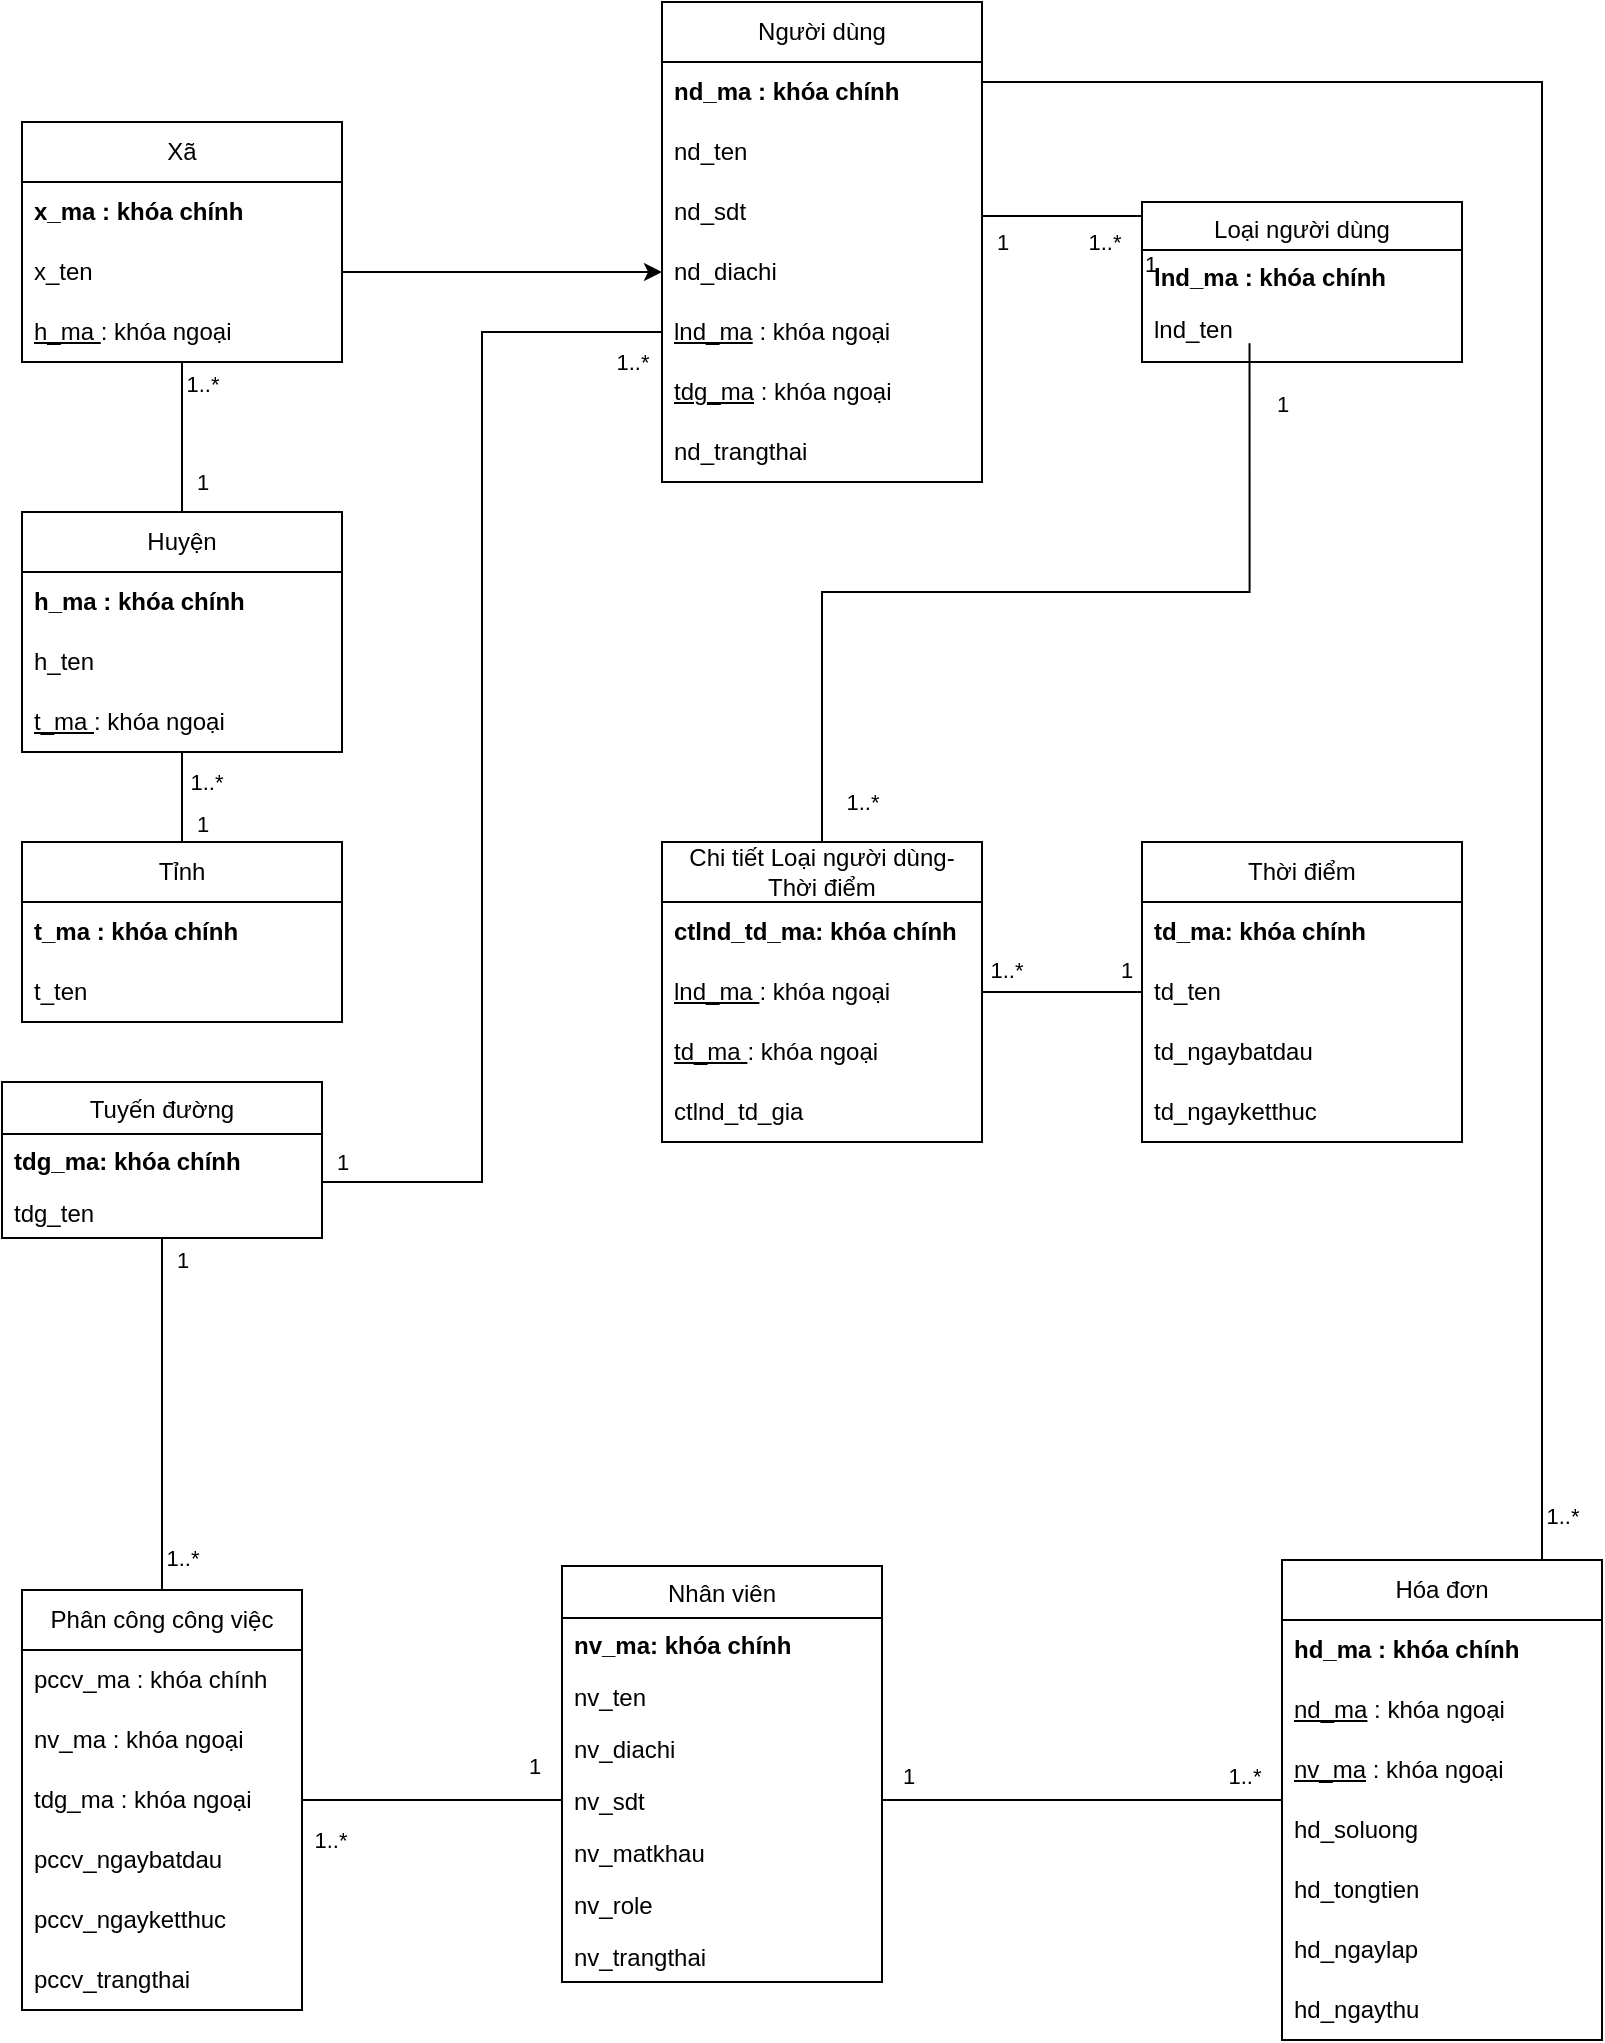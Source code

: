 <mxfile version="24.4.4" type="github">
  <diagram id="C5RBs43oDa-KdzZeNtuy" name="Page-1">
    <mxGraphModel dx="2268" dy="823" grid="1" gridSize="10" guides="1" tooltips="1" connect="1" arrows="1" fold="1" page="1" pageScale="1" pageWidth="827" pageHeight="1169" math="0" shadow="0">
      <root>
        <mxCell id="WIyWlLk6GJQsqaUBKTNV-0" />
        <mxCell id="WIyWlLk6GJQsqaUBKTNV-1" parent="WIyWlLk6GJQsqaUBKTNV-0" />
        <mxCell id="iGgb0zI6Xbz-TV2m70cO-86" style="edgeStyle=orthogonalEdgeStyle;rounded=0;orthogonalLoop=1;jettySize=auto;html=1;exitX=0;exitY=0.5;exitDx=0;exitDy=0;entryX=1;entryY=0.5;entryDx=0;entryDy=0;endArrow=none;endFill=0;" parent="WIyWlLk6GJQsqaUBKTNV-1" source="zkfFHV4jXpPFQw0GAbJ--7" target="iGgb0zI6Xbz-TV2m70cO-35" edge="1">
          <mxGeometry relative="1" as="geometry">
            <Array as="points">
              <mxPoint x="-320" y="247" />
            </Array>
          </mxGeometry>
        </mxCell>
        <mxCell id="iGgb0zI6Xbz-TV2m70cO-87" value="1" style="edgeLabel;html=1;align=center;verticalAlign=middle;resizable=0;points=[];" parent="iGgb0zI6Xbz-TV2m70cO-86" vertex="1" connectable="0">
          <mxGeometry x="-0.712" y="3" relative="1" as="geometry">
            <mxPoint x="7" y="10" as="offset" />
          </mxGeometry>
        </mxCell>
        <mxCell id="iGgb0zI6Xbz-TV2m70cO-88" value="1..*" style="edgeLabel;html=1;align=center;verticalAlign=middle;resizable=0;points=[];" parent="iGgb0zI6Xbz-TV2m70cO-86" vertex="1" connectable="0">
          <mxGeometry x="0.655" y="-1" relative="1" as="geometry">
            <mxPoint x="43" y="14" as="offset" />
          </mxGeometry>
        </mxCell>
        <mxCell id="zkfFHV4jXpPFQw0GAbJ--6" value="Loại người dùng" style="swimlane;fontStyle=0;align=center;verticalAlign=top;childLayout=stackLayout;horizontal=1;startSize=24;horizontalStack=0;resizeParent=1;resizeLast=0;collapsible=1;marginBottom=0;rounded=0;shadow=0;strokeWidth=1;" parent="WIyWlLk6GJQsqaUBKTNV-1" vertex="1">
          <mxGeometry x="-240" y="240" width="160" height="80" as="geometry">
            <mxRectangle x="-280" y="460" width="160" height="26" as="alternateBounds" />
          </mxGeometry>
        </mxCell>
        <mxCell id="zkfFHV4jXpPFQw0GAbJ--7" value="lnd_ma : khóa chính" style="text;align=left;verticalAlign=top;spacingLeft=4;spacingRight=4;overflow=hidden;rotatable=0;points=[[0,0.5],[1,0.5]];portConstraint=eastwest;fontStyle=1" parent="zkfFHV4jXpPFQw0GAbJ--6" vertex="1">
          <mxGeometry y="24" width="160" height="26" as="geometry" />
        </mxCell>
        <mxCell id="zkfFHV4jXpPFQw0GAbJ--8" value="lnd_ten" style="text;align=left;verticalAlign=top;spacingLeft=4;spacingRight=4;overflow=hidden;rotatable=0;points=[[0,0.5],[1,0.5]];portConstraint=eastwest;rounded=0;shadow=0;html=0;" parent="zkfFHV4jXpPFQw0GAbJ--6" vertex="1">
          <mxGeometry y="50" width="160" height="20" as="geometry" />
        </mxCell>
        <mxCell id="S415UbgICMwhv0vAO-d5-6" style="edgeStyle=orthogonalEdgeStyle;rounded=0;orthogonalLoop=1;jettySize=auto;html=1;endArrow=none;endFill=0;" edge="1" parent="WIyWlLk6GJQsqaUBKTNV-1" source="zkfFHV4jXpPFQw0GAbJ--13" target="S415UbgICMwhv0vAO-d5-2">
          <mxGeometry relative="1" as="geometry">
            <Array as="points">
              <mxPoint x="-730" y="810" />
              <mxPoint x="-730" y="810" />
            </Array>
          </mxGeometry>
        </mxCell>
        <mxCell id="S415UbgICMwhv0vAO-d5-20" value="1" style="edgeLabel;html=1;align=center;verticalAlign=middle;resizable=0;points=[];" vertex="1" connectable="0" parent="S415UbgICMwhv0vAO-d5-6">
          <mxGeometry x="-0.831" relative="1" as="geometry">
            <mxPoint x="10" y="-4" as="offset" />
          </mxGeometry>
        </mxCell>
        <mxCell id="S415UbgICMwhv0vAO-d5-21" value="1..*" style="edgeLabel;html=1;align=center;verticalAlign=middle;resizable=0;points=[];" vertex="1" connectable="0" parent="S415UbgICMwhv0vAO-d5-6">
          <mxGeometry x="0.811" y="-2" relative="1" as="geometry">
            <mxPoint x="12" as="offset" />
          </mxGeometry>
        </mxCell>
        <mxCell id="zkfFHV4jXpPFQw0GAbJ--13" value="Tuyến đường" style="swimlane;fontStyle=0;align=center;verticalAlign=top;childLayout=stackLayout;horizontal=1;startSize=26;horizontalStack=0;resizeParent=1;resizeLast=0;collapsible=1;marginBottom=0;rounded=0;shadow=0;strokeWidth=1;" parent="WIyWlLk6GJQsqaUBKTNV-1" vertex="1">
          <mxGeometry x="-810" y="680" width="160" height="78" as="geometry">
            <mxRectangle x="340" y="380" width="170" height="26" as="alternateBounds" />
          </mxGeometry>
        </mxCell>
        <mxCell id="zkfFHV4jXpPFQw0GAbJ--14" value="tdg_ma: khóa chính" style="text;align=left;verticalAlign=top;spacingLeft=4;spacingRight=4;overflow=hidden;rotatable=0;points=[[0,0.5],[1,0.5]];portConstraint=eastwest;fontStyle=1" parent="zkfFHV4jXpPFQw0GAbJ--13" vertex="1">
          <mxGeometry y="26" width="160" height="26" as="geometry" />
        </mxCell>
        <mxCell id="iGgb0zI6Xbz-TV2m70cO-14" value="tdg_ten" style="text;align=left;verticalAlign=top;spacingLeft=4;spacingRight=4;overflow=hidden;rotatable=0;points=[[0,0.5],[1,0.5]];portConstraint=eastwest;" parent="zkfFHV4jXpPFQw0GAbJ--13" vertex="1">
          <mxGeometry y="52" width="160" height="26" as="geometry" />
        </mxCell>
        <mxCell id="zkfFHV4jXpPFQw0GAbJ--17" value="Nhân viên&#xa;" style="swimlane;fontStyle=0;align=center;verticalAlign=top;childLayout=stackLayout;horizontal=1;startSize=26;horizontalStack=0;resizeParent=1;resizeLast=0;collapsible=1;marginBottom=0;rounded=0;shadow=0;strokeWidth=1;" parent="WIyWlLk6GJQsqaUBKTNV-1" vertex="1">
          <mxGeometry x="-530" y="922" width="160" height="208" as="geometry">
            <mxRectangle x="550" y="140" width="160" height="26" as="alternateBounds" />
          </mxGeometry>
        </mxCell>
        <mxCell id="zkfFHV4jXpPFQw0GAbJ--18" value="nv_ma: khóa chính" style="text;align=left;verticalAlign=top;spacingLeft=4;spacingRight=4;overflow=hidden;rotatable=0;points=[[0,0.5],[1,0.5]];portConstraint=eastwest;fontStyle=1" parent="zkfFHV4jXpPFQw0GAbJ--17" vertex="1">
          <mxGeometry y="26" width="160" height="26" as="geometry" />
        </mxCell>
        <mxCell id="zkfFHV4jXpPFQw0GAbJ--19" value="nv_ten" style="text;align=left;verticalAlign=top;spacingLeft=4;spacingRight=4;overflow=hidden;rotatable=0;points=[[0,0.5],[1,0.5]];portConstraint=eastwest;rounded=0;shadow=0;html=0;" parent="zkfFHV4jXpPFQw0GAbJ--17" vertex="1">
          <mxGeometry y="52" width="160" height="26" as="geometry" />
        </mxCell>
        <mxCell id="zkfFHV4jXpPFQw0GAbJ--20" value="nv_diachi" style="text;align=left;verticalAlign=top;spacingLeft=4;spacingRight=4;overflow=hidden;rotatable=0;points=[[0,0.5],[1,0.5]];portConstraint=eastwest;rounded=0;shadow=0;html=0;" parent="zkfFHV4jXpPFQw0GAbJ--17" vertex="1">
          <mxGeometry y="78" width="160" height="26" as="geometry" />
        </mxCell>
        <mxCell id="zkfFHV4jXpPFQw0GAbJ--21" value="nv_sdt" style="text;align=left;verticalAlign=top;spacingLeft=4;spacingRight=4;overflow=hidden;rotatable=0;points=[[0,0.5],[1,0.5]];portConstraint=eastwest;rounded=0;shadow=0;html=0;" parent="zkfFHV4jXpPFQw0GAbJ--17" vertex="1">
          <mxGeometry y="104" width="160" height="26" as="geometry" />
        </mxCell>
        <mxCell id="zkfFHV4jXpPFQw0GAbJ--22" value="nv_matkhau" style="text;align=left;verticalAlign=top;spacingLeft=4;spacingRight=4;overflow=hidden;rotatable=0;points=[[0,0.5],[1,0.5]];portConstraint=eastwest;rounded=0;shadow=0;html=0;" parent="zkfFHV4jXpPFQw0GAbJ--17" vertex="1">
          <mxGeometry y="130" width="160" height="26" as="geometry" />
        </mxCell>
        <mxCell id="iGgb0zI6Xbz-TV2m70cO-2" value="nv_role" style="text;align=left;verticalAlign=top;spacingLeft=4;spacingRight=4;overflow=hidden;rotatable=0;points=[[0,0.5],[1,0.5]];portConstraint=eastwest;rounded=0;shadow=0;html=0;" parent="zkfFHV4jXpPFQw0GAbJ--17" vertex="1">
          <mxGeometry y="156" width="160" height="26" as="geometry" />
        </mxCell>
        <mxCell id="iGgb0zI6Xbz-TV2m70cO-55" value="nv_trangthai" style="text;align=left;verticalAlign=top;spacingLeft=4;spacingRight=4;overflow=hidden;rotatable=0;points=[[0,0.5],[1,0.5]];portConstraint=eastwest;rounded=0;shadow=0;html=0;" parent="zkfFHV4jXpPFQw0GAbJ--17" vertex="1">
          <mxGeometry y="182" width="160" height="26" as="geometry" />
        </mxCell>
        <mxCell id="iGgb0zI6Xbz-TV2m70cO-89" style="edgeStyle=orthogonalEdgeStyle;rounded=0;orthogonalLoop=1;jettySize=auto;html=1;entryX=1;entryY=0.5;entryDx=0;entryDy=0;endArrow=none;endFill=0;" parent="WIyWlLk6GJQsqaUBKTNV-1" source="iGgb0zI6Xbz-TV2m70cO-3" target="iGgb0zI6Xbz-TV2m70cO-10" edge="1">
          <mxGeometry relative="1" as="geometry" />
        </mxCell>
        <mxCell id="iGgb0zI6Xbz-TV2m70cO-90" value="1..*" style="edgeLabel;html=1;align=center;verticalAlign=middle;resizable=0;points=[];" parent="iGgb0zI6Xbz-TV2m70cO-89" vertex="1" connectable="0">
          <mxGeometry x="0.809" y="2" relative="1" as="geometry">
            <mxPoint x="4" y="-13" as="offset" />
          </mxGeometry>
        </mxCell>
        <mxCell id="iGgb0zI6Xbz-TV2m70cO-91" value="1" style="edgeLabel;html=1;align=center;verticalAlign=middle;resizable=0;points=[];" parent="iGgb0zI6Xbz-TV2m70cO-89" vertex="1" connectable="0">
          <mxGeometry x="-0.777" y="-4" relative="1" as="geometry">
            <mxPoint x="1" y="-7" as="offset" />
          </mxGeometry>
        </mxCell>
        <mxCell id="iGgb0zI6Xbz-TV2m70cO-3" value="Thời điểm" style="swimlane;fontStyle=0;childLayout=stackLayout;horizontal=1;startSize=30;horizontalStack=0;resizeParent=1;resizeParentMax=0;resizeLast=0;collapsible=1;marginBottom=0;whiteSpace=wrap;html=1;" parent="WIyWlLk6GJQsqaUBKTNV-1" vertex="1">
          <mxGeometry x="-240" y="560" width="160" height="150" as="geometry">
            <mxRectangle x="120" y="440" width="90" height="30" as="alternateBounds" />
          </mxGeometry>
        </mxCell>
        <mxCell id="iGgb0zI6Xbz-TV2m70cO-4" value="td_ma: khóa chính" style="text;strokeColor=none;fillColor=none;align=left;verticalAlign=middle;spacingLeft=4;spacingRight=4;overflow=hidden;points=[[0,0.5],[1,0.5]];portConstraint=eastwest;rotatable=0;whiteSpace=wrap;html=1;fontStyle=1" parent="iGgb0zI6Xbz-TV2m70cO-3" vertex="1">
          <mxGeometry y="30" width="160" height="30" as="geometry" />
        </mxCell>
        <mxCell id="iGgb0zI6Xbz-TV2m70cO-5" value="td&lt;span style=&quot;background-color: initial;&quot;&gt;_ten&lt;/span&gt;" style="text;strokeColor=none;fillColor=none;align=left;verticalAlign=middle;spacingLeft=4;spacingRight=4;overflow=hidden;points=[[0,0.5],[1,0.5]];portConstraint=eastwest;rotatable=0;whiteSpace=wrap;html=1;" parent="iGgb0zI6Xbz-TV2m70cO-3" vertex="1">
          <mxGeometry y="60" width="160" height="30" as="geometry" />
        </mxCell>
        <mxCell id="iGgb0zI6Xbz-TV2m70cO-6" value="td_ngaybatdau" style="text;strokeColor=none;fillColor=none;align=left;verticalAlign=middle;spacingLeft=4;spacingRight=4;overflow=hidden;points=[[0,0.5],[1,0.5]];portConstraint=eastwest;rotatable=0;whiteSpace=wrap;html=1;" parent="iGgb0zI6Xbz-TV2m70cO-3" vertex="1">
          <mxGeometry y="90" width="160" height="30" as="geometry" />
        </mxCell>
        <mxCell id="iGgb0zI6Xbz-TV2m70cO-92" value="td_ngayketthuc" style="text;strokeColor=none;fillColor=none;align=left;verticalAlign=middle;spacingLeft=4;spacingRight=4;overflow=hidden;points=[[0,0.5],[1,0.5]];portConstraint=eastwest;rotatable=0;whiteSpace=wrap;html=1;" parent="iGgb0zI6Xbz-TV2m70cO-3" vertex="1">
          <mxGeometry y="120" width="160" height="30" as="geometry" />
        </mxCell>
        <mxCell id="iGgb0zI6Xbz-TV2m70cO-8" value="Chi tiết Loại người dùng- Thời điểm" style="swimlane;fontStyle=0;childLayout=stackLayout;horizontal=1;startSize=30;horizontalStack=0;resizeParent=1;resizeParentMax=0;resizeLast=0;collapsible=1;marginBottom=0;whiteSpace=wrap;html=1;" parent="WIyWlLk6GJQsqaUBKTNV-1" vertex="1">
          <mxGeometry x="-480" y="560" width="160" height="150" as="geometry">
            <mxRectangle x="-120" y="400" width="230" height="30" as="alternateBounds" />
          </mxGeometry>
        </mxCell>
        <mxCell id="iGgb0zI6Xbz-TV2m70cO-9" value="ctlnd_td_ma: khóa chính" style="text;strokeColor=none;fillColor=none;align=left;verticalAlign=middle;spacingLeft=4;spacingRight=4;overflow=hidden;points=[[0,0.5],[1,0.5]];portConstraint=eastwest;rotatable=0;whiteSpace=wrap;html=1;fontStyle=1" parent="iGgb0zI6Xbz-TV2m70cO-8" vertex="1">
          <mxGeometry y="30" width="160" height="30" as="geometry" />
        </mxCell>
        <mxCell id="iGgb0zI6Xbz-TV2m70cO-10" value="&lt;u&gt;lnd_ma &lt;/u&gt;: khóa ngoại" style="text;strokeColor=none;fillColor=none;align=left;verticalAlign=middle;spacingLeft=4;spacingRight=4;overflow=hidden;points=[[0,0.5],[1,0.5]];portConstraint=eastwest;rotatable=0;whiteSpace=wrap;html=1;" parent="iGgb0zI6Xbz-TV2m70cO-8" vertex="1">
          <mxGeometry y="60" width="160" height="30" as="geometry" />
        </mxCell>
        <mxCell id="iGgb0zI6Xbz-TV2m70cO-11" value="&lt;u&gt;td_ma &lt;/u&gt;: khóa ngoại" style="text;strokeColor=none;fillColor=none;align=left;verticalAlign=middle;spacingLeft=4;spacingRight=4;overflow=hidden;points=[[0,0.5],[1,0.5]];portConstraint=eastwest;rotatable=0;whiteSpace=wrap;html=1;" parent="iGgb0zI6Xbz-TV2m70cO-8" vertex="1">
          <mxGeometry y="90" width="160" height="30" as="geometry" />
        </mxCell>
        <mxCell id="iGgb0zI6Xbz-TV2m70cO-12" value="ctlnd_td_gia" style="text;strokeColor=none;fillColor=none;align=left;verticalAlign=middle;spacingLeft=4;spacingRight=4;overflow=hidden;points=[[0,0.5],[1,0.5]];portConstraint=eastwest;rotatable=0;whiteSpace=wrap;html=1;" parent="iGgb0zI6Xbz-TV2m70cO-8" vertex="1">
          <mxGeometry y="120" width="160" height="30" as="geometry" />
        </mxCell>
        <mxCell id="iGgb0zI6Xbz-TV2m70cO-66" style="edgeStyle=orthogonalEdgeStyle;rounded=0;orthogonalLoop=1;jettySize=auto;html=1;exitX=0.5;exitY=0;exitDx=0;exitDy=0;endArrow=none;endFill=0;" parent="WIyWlLk6GJQsqaUBKTNV-1" source="iGgb0zI6Xbz-TV2m70cO-15" target="iGgb0zI6Xbz-TV2m70cO-19" edge="1">
          <mxGeometry relative="1" as="geometry" />
        </mxCell>
        <mxCell id="iGgb0zI6Xbz-TV2m70cO-69" value="1..*" style="edgeLabel;html=1;align=center;verticalAlign=middle;resizable=0;points=[];" parent="iGgb0zI6Xbz-TV2m70cO-66" vertex="1" connectable="0">
          <mxGeometry x="0.76" y="-1" relative="1" as="geometry">
            <mxPoint x="11" y="9" as="offset" />
          </mxGeometry>
        </mxCell>
        <mxCell id="iGgb0zI6Xbz-TV2m70cO-70" value="1" style="edgeLabel;html=1;align=center;verticalAlign=middle;resizable=0;points=[];" parent="iGgb0zI6Xbz-TV2m70cO-66" vertex="1" connectable="0">
          <mxGeometry x="-0.704" y="1" relative="1" as="geometry">
            <mxPoint x="11" y="-3" as="offset" />
          </mxGeometry>
        </mxCell>
        <mxCell id="iGgb0zI6Xbz-TV2m70cO-15" value="Tỉnh" style="swimlane;fontStyle=0;childLayout=stackLayout;horizontal=1;startSize=30;horizontalStack=0;resizeParent=1;resizeParentMax=0;resizeLast=0;collapsible=1;marginBottom=0;whiteSpace=wrap;html=1;" parent="WIyWlLk6GJQsqaUBKTNV-1" vertex="1">
          <mxGeometry x="-800" y="560" width="160" height="90" as="geometry" />
        </mxCell>
        <mxCell id="iGgb0zI6Xbz-TV2m70cO-16" value="&lt;b&gt;t_ma : khóa chính&lt;/b&gt;" style="text;strokeColor=none;fillColor=none;align=left;verticalAlign=middle;spacingLeft=4;spacingRight=4;overflow=hidden;points=[[0,0.5],[1,0.5]];portConstraint=eastwest;rotatable=0;whiteSpace=wrap;html=1;" parent="iGgb0zI6Xbz-TV2m70cO-15" vertex="1">
          <mxGeometry y="30" width="160" height="30" as="geometry" />
        </mxCell>
        <mxCell id="iGgb0zI6Xbz-TV2m70cO-17" value="t_ten" style="text;strokeColor=none;fillColor=none;align=left;verticalAlign=middle;spacingLeft=4;spacingRight=4;overflow=hidden;points=[[0,0.5],[1,0.5]];portConstraint=eastwest;rotatable=0;whiteSpace=wrap;html=1;" parent="iGgb0zI6Xbz-TV2m70cO-15" vertex="1">
          <mxGeometry y="60" width="160" height="30" as="geometry" />
        </mxCell>
        <mxCell id="iGgb0zI6Xbz-TV2m70cO-71" style="edgeStyle=orthogonalEdgeStyle;rounded=0;orthogonalLoop=1;jettySize=auto;html=1;endArrow=none;endFill=0;" parent="WIyWlLk6GJQsqaUBKTNV-1" source="iGgb0zI6Xbz-TV2m70cO-19" target="iGgb0zI6Xbz-TV2m70cO-27" edge="1">
          <mxGeometry relative="1" as="geometry" />
        </mxCell>
        <mxCell id="iGgb0zI6Xbz-TV2m70cO-72" value="1..*" style="edgeLabel;html=1;align=center;verticalAlign=middle;resizable=0;points=[];" parent="iGgb0zI6Xbz-TV2m70cO-71" vertex="1" connectable="0">
          <mxGeometry x="0.77" y="2" relative="1" as="geometry">
            <mxPoint x="12" y="2" as="offset" />
          </mxGeometry>
        </mxCell>
        <mxCell id="iGgb0zI6Xbz-TV2m70cO-73" value="1" style="edgeLabel;html=1;align=center;verticalAlign=middle;resizable=0;points=[];" parent="iGgb0zI6Xbz-TV2m70cO-71" vertex="1" connectable="0">
          <mxGeometry x="-0.725" y="-1" relative="1" as="geometry">
            <mxPoint x="9" y="-5" as="offset" />
          </mxGeometry>
        </mxCell>
        <mxCell id="iGgb0zI6Xbz-TV2m70cO-19" value="Huyện" style="swimlane;fontStyle=0;childLayout=stackLayout;horizontal=1;startSize=30;horizontalStack=0;resizeParent=1;resizeParentMax=0;resizeLast=0;collapsible=1;marginBottom=0;whiteSpace=wrap;html=1;" parent="WIyWlLk6GJQsqaUBKTNV-1" vertex="1">
          <mxGeometry x="-800" y="395" width="160" height="120" as="geometry" />
        </mxCell>
        <mxCell id="iGgb0zI6Xbz-TV2m70cO-20" value="&lt;b&gt;h_ma : khóa chính&lt;/b&gt;" style="text;strokeColor=none;fillColor=none;align=left;verticalAlign=middle;spacingLeft=4;spacingRight=4;overflow=hidden;points=[[0,0.5],[1,0.5]];portConstraint=eastwest;rotatable=0;whiteSpace=wrap;html=1;" parent="iGgb0zI6Xbz-TV2m70cO-19" vertex="1">
          <mxGeometry y="30" width="160" height="30" as="geometry" />
        </mxCell>
        <mxCell id="iGgb0zI6Xbz-TV2m70cO-21" value="h_ten" style="text;strokeColor=none;fillColor=none;align=left;verticalAlign=middle;spacingLeft=4;spacingRight=4;overflow=hidden;points=[[0,0.5],[1,0.5]];portConstraint=eastwest;rotatable=0;whiteSpace=wrap;html=1;" parent="iGgb0zI6Xbz-TV2m70cO-19" vertex="1">
          <mxGeometry y="60" width="160" height="30" as="geometry" />
        </mxCell>
        <mxCell id="iGgb0zI6Xbz-TV2m70cO-22" value="&lt;u&gt;t_ma &lt;/u&gt;: khóa ngoại" style="text;strokeColor=none;fillColor=none;align=left;verticalAlign=middle;spacingLeft=4;spacingRight=4;overflow=hidden;points=[[0,0.5],[1,0.5]];portConstraint=eastwest;rotatable=0;whiteSpace=wrap;html=1;" parent="iGgb0zI6Xbz-TV2m70cO-19" vertex="1">
          <mxGeometry y="90" width="160" height="30" as="geometry" />
        </mxCell>
        <mxCell id="iGgb0zI6Xbz-TV2m70cO-27" value="Xã" style="swimlane;fontStyle=0;childLayout=stackLayout;horizontal=1;startSize=30;horizontalStack=0;resizeParent=1;resizeParentMax=0;resizeLast=0;collapsible=1;marginBottom=0;whiteSpace=wrap;html=1;" parent="WIyWlLk6GJQsqaUBKTNV-1" vertex="1">
          <mxGeometry x="-800" y="200" width="160" height="120" as="geometry" />
        </mxCell>
        <mxCell id="iGgb0zI6Xbz-TV2m70cO-28" value="x_ma : khóa chính" style="text;strokeColor=none;fillColor=none;align=left;verticalAlign=middle;spacingLeft=4;spacingRight=4;overflow=hidden;points=[[0,0.5],[1,0.5]];portConstraint=eastwest;rotatable=0;whiteSpace=wrap;html=1;fontStyle=1" parent="iGgb0zI6Xbz-TV2m70cO-27" vertex="1">
          <mxGeometry y="30" width="160" height="30" as="geometry" />
        </mxCell>
        <mxCell id="iGgb0zI6Xbz-TV2m70cO-29" value="x_ten" style="text;strokeColor=none;fillColor=none;align=left;verticalAlign=middle;spacingLeft=4;spacingRight=4;overflow=hidden;points=[[0,0.5],[1,0.5]];portConstraint=eastwest;rotatable=0;whiteSpace=wrap;html=1;" parent="iGgb0zI6Xbz-TV2m70cO-27" vertex="1">
          <mxGeometry y="60" width="160" height="30" as="geometry" />
        </mxCell>
        <mxCell id="iGgb0zI6Xbz-TV2m70cO-30" value="&lt;u&gt;h_ma &lt;/u&gt;: khóa ngoại" style="text;strokeColor=none;fillColor=none;align=left;verticalAlign=middle;spacingLeft=4;spacingRight=4;overflow=hidden;points=[[0,0.5],[1,0.5]];portConstraint=eastwest;rotatable=0;whiteSpace=wrap;html=1;" parent="iGgb0zI6Xbz-TV2m70cO-27" vertex="1">
          <mxGeometry y="90" width="160" height="30" as="geometry" />
        </mxCell>
        <mxCell id="iGgb0zI6Xbz-TV2m70cO-32" value="Người dùng" style="swimlane;fontStyle=0;childLayout=stackLayout;horizontal=1;startSize=30;horizontalStack=0;resizeParent=1;resizeParentMax=0;resizeLast=0;collapsible=1;marginBottom=0;whiteSpace=wrap;html=1;" parent="WIyWlLk6GJQsqaUBKTNV-1" vertex="1">
          <mxGeometry x="-480" y="140" width="160" height="240" as="geometry" />
        </mxCell>
        <mxCell id="iGgb0zI6Xbz-TV2m70cO-33" value="&lt;b&gt;nd_ma : khóa chính&lt;/b&gt;" style="text;strokeColor=none;fillColor=none;align=left;verticalAlign=middle;spacingLeft=4;spacingRight=4;overflow=hidden;points=[[0,0.5],[1,0.5]];portConstraint=eastwest;rotatable=0;whiteSpace=wrap;html=1;" parent="iGgb0zI6Xbz-TV2m70cO-32" vertex="1">
          <mxGeometry y="30" width="160" height="30" as="geometry" />
        </mxCell>
        <mxCell id="iGgb0zI6Xbz-TV2m70cO-34" value="nd_ten" style="text;strokeColor=none;fillColor=none;align=left;verticalAlign=middle;spacingLeft=4;spacingRight=4;overflow=hidden;points=[[0,0.5],[1,0.5]];portConstraint=eastwest;rotatable=0;whiteSpace=wrap;html=1;" parent="iGgb0zI6Xbz-TV2m70cO-32" vertex="1">
          <mxGeometry y="60" width="160" height="30" as="geometry" />
        </mxCell>
        <mxCell id="iGgb0zI6Xbz-TV2m70cO-35" value="nd_sdt" style="text;strokeColor=none;fillColor=none;align=left;verticalAlign=middle;spacingLeft=4;spacingRight=4;overflow=hidden;points=[[0,0.5],[1,0.5]];portConstraint=eastwest;rotatable=0;whiteSpace=wrap;html=1;" parent="iGgb0zI6Xbz-TV2m70cO-32" vertex="1">
          <mxGeometry y="90" width="160" height="30" as="geometry" />
        </mxCell>
        <mxCell id="iGgb0zI6Xbz-TV2m70cO-82" value="nd_diachi" style="text;strokeColor=none;fillColor=none;align=left;verticalAlign=middle;spacingLeft=4;spacingRight=4;overflow=hidden;points=[[0,0.5],[1,0.5]];portConstraint=eastwest;rotatable=0;whiteSpace=wrap;html=1;" parent="iGgb0zI6Xbz-TV2m70cO-32" vertex="1">
          <mxGeometry y="120" width="160" height="30" as="geometry" />
        </mxCell>
        <mxCell id="iGgb0zI6Xbz-TV2m70cO-37" value="&lt;u&gt;lnd_ma&lt;/u&gt; : khóa ngoại" style="text;strokeColor=none;fillColor=none;align=left;verticalAlign=middle;spacingLeft=4;spacingRight=4;overflow=hidden;points=[[0,0.5],[1,0.5]];portConstraint=eastwest;rotatable=0;whiteSpace=wrap;html=1;" parent="iGgb0zI6Xbz-TV2m70cO-32" vertex="1">
          <mxGeometry y="150" width="160" height="30" as="geometry" />
        </mxCell>
        <mxCell id="iGgb0zI6Xbz-TV2m70cO-36" value="&lt;u&gt;tdg_ma&lt;/u&gt; : khóa ngoại" style="text;strokeColor=none;fillColor=none;align=left;verticalAlign=middle;spacingLeft=4;spacingRight=4;overflow=hidden;points=[[0,0.5],[1,0.5]];portConstraint=eastwest;rotatable=0;whiteSpace=wrap;html=1;" parent="iGgb0zI6Xbz-TV2m70cO-32" vertex="1">
          <mxGeometry y="180" width="160" height="30" as="geometry" />
        </mxCell>
        <mxCell id="iGgb0zI6Xbz-TV2m70cO-56" value="nd_trangthai" style="text;strokeColor=none;fillColor=none;align=left;verticalAlign=middle;spacingLeft=4;spacingRight=4;overflow=hidden;points=[[0,0.5],[1,0.5]];portConstraint=eastwest;rotatable=0;whiteSpace=wrap;html=1;" parent="iGgb0zI6Xbz-TV2m70cO-32" vertex="1">
          <mxGeometry y="210" width="160" height="30" as="geometry" />
        </mxCell>
        <mxCell id="iGgb0zI6Xbz-TV2m70cO-47" value="Hóa đơn" style="swimlane;fontStyle=0;childLayout=stackLayout;horizontal=1;startSize=30;horizontalStack=0;resizeParent=1;resizeParentMax=0;resizeLast=0;collapsible=1;marginBottom=0;whiteSpace=wrap;html=1;" parent="WIyWlLk6GJQsqaUBKTNV-1" vertex="1">
          <mxGeometry x="-170" y="919" width="160" height="240" as="geometry" />
        </mxCell>
        <mxCell id="iGgb0zI6Xbz-TV2m70cO-48" value="hd_ma : khóa chính" style="text;strokeColor=none;fillColor=none;align=left;verticalAlign=middle;spacingLeft=4;spacingRight=4;overflow=hidden;points=[[0,0.5],[1,0.5]];portConstraint=eastwest;rotatable=0;whiteSpace=wrap;html=1;fontStyle=1" parent="iGgb0zI6Xbz-TV2m70cO-47" vertex="1">
          <mxGeometry y="30" width="160" height="30" as="geometry" />
        </mxCell>
        <mxCell id="iGgb0zI6Xbz-TV2m70cO-50" value="&lt;u&gt;nd_ma&lt;/u&gt; : khóa ngoại" style="text;strokeColor=none;fillColor=none;align=left;verticalAlign=middle;spacingLeft=4;spacingRight=4;overflow=hidden;points=[[0,0.5],[1,0.5]];portConstraint=eastwest;rotatable=0;whiteSpace=wrap;html=1;" parent="iGgb0zI6Xbz-TV2m70cO-47" vertex="1">
          <mxGeometry y="60" width="160" height="30" as="geometry" />
        </mxCell>
        <mxCell id="S415UbgICMwhv0vAO-d5-11" value="&lt;u&gt;nv_ma&lt;/u&gt; : khóa ngoại" style="text;strokeColor=none;fillColor=none;align=left;verticalAlign=middle;spacingLeft=4;spacingRight=4;overflow=hidden;points=[[0,0.5],[1,0.5]];portConstraint=eastwest;rotatable=0;whiteSpace=wrap;html=1;" vertex="1" parent="iGgb0zI6Xbz-TV2m70cO-47">
          <mxGeometry y="90" width="160" height="30" as="geometry" />
        </mxCell>
        <mxCell id="iGgb0zI6Xbz-TV2m70cO-51" value="hd_soluong" style="text;strokeColor=none;fillColor=none;align=left;verticalAlign=middle;spacingLeft=4;spacingRight=4;overflow=hidden;points=[[0,0.5],[1,0.5]];portConstraint=eastwest;rotatable=0;whiteSpace=wrap;html=1;" parent="iGgb0zI6Xbz-TV2m70cO-47" vertex="1">
          <mxGeometry y="120" width="160" height="30" as="geometry" />
        </mxCell>
        <mxCell id="iGgb0zI6Xbz-TV2m70cO-52" value="hd_tongtien" style="text;strokeColor=none;fillColor=none;align=left;verticalAlign=middle;spacingLeft=4;spacingRight=4;overflow=hidden;points=[[0,0.5],[1,0.5]];portConstraint=eastwest;rotatable=0;whiteSpace=wrap;html=1;" parent="iGgb0zI6Xbz-TV2m70cO-47" vertex="1">
          <mxGeometry y="150" width="160" height="30" as="geometry" />
        </mxCell>
        <mxCell id="iGgb0zI6Xbz-TV2m70cO-53" value="hd_ngaylap" style="text;strokeColor=none;fillColor=none;align=left;verticalAlign=middle;spacingLeft=4;spacingRight=4;overflow=hidden;points=[[0,0.5],[1,0.5]];portConstraint=eastwest;rotatable=0;whiteSpace=wrap;html=1;" parent="iGgb0zI6Xbz-TV2m70cO-47" vertex="1">
          <mxGeometry y="180" width="160" height="30" as="geometry" />
        </mxCell>
        <mxCell id="S415UbgICMwhv0vAO-d5-15" value="hd_ngaythu" style="text;strokeColor=none;fillColor=none;align=left;verticalAlign=middle;spacingLeft=4;spacingRight=4;overflow=hidden;points=[[0,0.5],[1,0.5]];portConstraint=eastwest;rotatable=0;whiteSpace=wrap;html=1;" vertex="1" parent="iGgb0zI6Xbz-TV2m70cO-47">
          <mxGeometry y="210" width="160" height="30" as="geometry" />
        </mxCell>
        <mxCell id="iGgb0zI6Xbz-TV2m70cO-108" style="edgeStyle=orthogonalEdgeStyle;rounded=0;orthogonalLoop=1;jettySize=auto;html=1;entryX=1;entryY=0.5;entryDx=0;entryDy=0;endArrow=none;endFill=0;" parent="WIyWlLk6GJQsqaUBKTNV-1" source="iGgb0zI6Xbz-TV2m70cO-37" target="zkfFHV4jXpPFQw0GAbJ--14" edge="1">
          <mxGeometry relative="1" as="geometry">
            <Array as="points">
              <mxPoint x="-570" y="305" />
              <mxPoint x="-570" y="730" />
              <mxPoint x="-650" y="730" />
            </Array>
          </mxGeometry>
        </mxCell>
        <mxCell id="iGgb0zI6Xbz-TV2m70cO-111" value="1..*" style="edgeLabel;html=1;align=center;verticalAlign=middle;resizable=0;points=[];" parent="iGgb0zI6Xbz-TV2m70cO-108" vertex="1" connectable="0">
          <mxGeometry x="-0.943" y="1" relative="1" as="geometry">
            <mxPoint x="2" y="14" as="offset" />
          </mxGeometry>
        </mxCell>
        <mxCell id="iGgb0zI6Xbz-TV2m70cO-112" value="1" style="edgeLabel;html=1;align=center;verticalAlign=middle;resizable=0;points=[];" parent="iGgb0zI6Xbz-TV2m70cO-108" vertex="1" connectable="0">
          <mxGeometry x="0.9" y="-1" relative="1" as="geometry">
            <mxPoint x="-10" y="-9" as="offset" />
          </mxGeometry>
        </mxCell>
        <mxCell id="iGgb0zI6Xbz-TV2m70cO-110" style="edgeStyle=orthogonalEdgeStyle;rounded=0;orthogonalLoop=1;jettySize=auto;html=1;exitX=1;exitY=0.5;exitDx=0;exitDy=0;" parent="WIyWlLk6GJQsqaUBKTNV-1" source="iGgb0zI6Xbz-TV2m70cO-29" target="iGgb0zI6Xbz-TV2m70cO-82" edge="1">
          <mxGeometry relative="1" as="geometry" />
        </mxCell>
        <mxCell id="iGgb0zI6Xbz-TV2m70cO-120" style="edgeStyle=orthogonalEdgeStyle;rounded=0;orthogonalLoop=1;jettySize=auto;html=1;entryX=1;entryY=0.5;entryDx=0;entryDy=0;endArrow=none;endFill=0;" parent="WIyWlLk6GJQsqaUBKTNV-1" source="iGgb0zI6Xbz-TV2m70cO-47" target="iGgb0zI6Xbz-TV2m70cO-36" edge="1">
          <mxGeometry relative="1" as="geometry">
            <Array as="points">
              <mxPoint x="-40" y="180" />
              <mxPoint x="-320" y="180" />
            </Array>
          </mxGeometry>
        </mxCell>
        <mxCell id="iGgb0zI6Xbz-TV2m70cO-121" value="1" style="edgeLabel;html=1;align=center;verticalAlign=middle;resizable=0;points=[];" parent="iGgb0zI6Xbz-TV2m70cO-120" vertex="1" connectable="0">
          <mxGeometry x="0.936" y="-5" relative="1" as="geometry">
            <mxPoint x="15" y="-38" as="offset" />
          </mxGeometry>
        </mxCell>
        <mxCell id="iGgb0zI6Xbz-TV2m70cO-122" value="1..*" style="edgeLabel;html=1;align=center;verticalAlign=middle;resizable=0;points=[];" parent="iGgb0zI6Xbz-TV2m70cO-120" vertex="1" connectable="0">
          <mxGeometry x="-0.944" y="1" relative="1" as="geometry">
            <mxPoint x="11" y="11" as="offset" />
          </mxGeometry>
        </mxCell>
        <mxCell id="S415UbgICMwhv0vAO-d5-2" value="Phân công công việc" style="swimlane;fontStyle=0;childLayout=stackLayout;horizontal=1;startSize=30;horizontalStack=0;resizeParent=1;resizeParentMax=0;resizeLast=0;collapsible=1;marginBottom=0;whiteSpace=wrap;html=1;" vertex="1" parent="WIyWlLk6GJQsqaUBKTNV-1">
          <mxGeometry x="-800" y="934" width="140" height="210" as="geometry" />
        </mxCell>
        <mxCell id="S415UbgICMwhv0vAO-d5-3" value="pccv_ma : khóa chính" style="text;strokeColor=none;fillColor=none;align=left;verticalAlign=middle;spacingLeft=4;spacingRight=4;overflow=hidden;points=[[0,0.5],[1,0.5]];portConstraint=eastwest;rotatable=0;whiteSpace=wrap;html=1;" vertex="1" parent="S415UbgICMwhv0vAO-d5-2">
          <mxGeometry y="30" width="140" height="30" as="geometry" />
        </mxCell>
        <mxCell id="S415UbgICMwhv0vAO-d5-4" value="nv_ma : khóa ngoại" style="text;strokeColor=none;fillColor=none;align=left;verticalAlign=middle;spacingLeft=4;spacingRight=4;overflow=hidden;points=[[0,0.5],[1,0.5]];portConstraint=eastwest;rotatable=0;whiteSpace=wrap;html=1;" vertex="1" parent="S415UbgICMwhv0vAO-d5-2">
          <mxGeometry y="60" width="140" height="30" as="geometry" />
        </mxCell>
        <mxCell id="S415UbgICMwhv0vAO-d5-5" value="tdg_ma : khóa ngoại" style="text;strokeColor=none;fillColor=none;align=left;verticalAlign=middle;spacingLeft=4;spacingRight=4;overflow=hidden;points=[[0,0.5],[1,0.5]];portConstraint=eastwest;rotatable=0;whiteSpace=wrap;html=1;" vertex="1" parent="S415UbgICMwhv0vAO-d5-2">
          <mxGeometry y="90" width="140" height="30" as="geometry" />
        </mxCell>
        <mxCell id="S415UbgICMwhv0vAO-d5-22" value="pccv_ngaybatdau" style="text;strokeColor=none;fillColor=none;align=left;verticalAlign=middle;spacingLeft=4;spacingRight=4;overflow=hidden;points=[[0,0.5],[1,0.5]];portConstraint=eastwest;rotatable=0;whiteSpace=wrap;html=1;" vertex="1" parent="S415UbgICMwhv0vAO-d5-2">
          <mxGeometry y="120" width="140" height="30" as="geometry" />
        </mxCell>
        <mxCell id="S415UbgICMwhv0vAO-d5-24" value="pccv_ngayketthuc" style="text;strokeColor=none;fillColor=none;align=left;verticalAlign=middle;spacingLeft=4;spacingRight=4;overflow=hidden;points=[[0,0.5],[1,0.5]];portConstraint=eastwest;rotatable=0;whiteSpace=wrap;html=1;" vertex="1" parent="S415UbgICMwhv0vAO-d5-2">
          <mxGeometry y="150" width="140" height="30" as="geometry" />
        </mxCell>
        <mxCell id="S415UbgICMwhv0vAO-d5-23" value="pccv_trangthai" style="text;strokeColor=none;fillColor=none;align=left;verticalAlign=middle;spacingLeft=4;spacingRight=4;overflow=hidden;points=[[0,0.5],[1,0.5]];portConstraint=eastwest;rotatable=0;whiteSpace=wrap;html=1;" vertex="1" parent="S415UbgICMwhv0vAO-d5-2">
          <mxGeometry y="180" width="140" height="30" as="geometry" />
        </mxCell>
        <mxCell id="S415UbgICMwhv0vAO-d5-7" style="edgeStyle=orthogonalEdgeStyle;rounded=0;orthogonalLoop=1;jettySize=auto;html=1;endArrow=none;endFill=0;" edge="1" parent="WIyWlLk6GJQsqaUBKTNV-1" source="zkfFHV4jXpPFQw0GAbJ--21" target="S415UbgICMwhv0vAO-d5-2">
          <mxGeometry relative="1" as="geometry" />
        </mxCell>
        <mxCell id="S415UbgICMwhv0vAO-d5-16" value="1..*" style="edgeLabel;html=1;align=center;verticalAlign=middle;resizable=0;points=[];" vertex="1" connectable="0" parent="S415UbgICMwhv0vAO-d5-7">
          <mxGeometry x="0.789" y="-2" relative="1" as="geometry">
            <mxPoint y="22" as="offset" />
          </mxGeometry>
        </mxCell>
        <mxCell id="S415UbgICMwhv0vAO-d5-17" value="1" style="edgeLabel;html=1;align=center;verticalAlign=middle;resizable=0;points=[];" vertex="1" connectable="0" parent="S415UbgICMwhv0vAO-d5-7">
          <mxGeometry x="-0.777" relative="1" as="geometry">
            <mxPoint y="-17" as="offset" />
          </mxGeometry>
        </mxCell>
        <mxCell id="S415UbgICMwhv0vAO-d5-9" style="edgeStyle=orthogonalEdgeStyle;rounded=0;orthogonalLoop=1;jettySize=auto;html=1;exitX=0.5;exitY=0;exitDx=0;exitDy=0;entryX=0.336;entryY=1.029;entryDx=0;entryDy=0;entryPerimeter=0;endArrow=none;endFill=0;" edge="1" parent="WIyWlLk6GJQsqaUBKTNV-1" source="iGgb0zI6Xbz-TV2m70cO-8" target="zkfFHV4jXpPFQw0GAbJ--8">
          <mxGeometry relative="1" as="geometry" />
        </mxCell>
        <mxCell id="S415UbgICMwhv0vAO-d5-25" value="1" style="edgeLabel;html=1;align=center;verticalAlign=middle;resizable=0;points=[];" vertex="1" connectable="0" parent="S415UbgICMwhv0vAO-d5-9">
          <mxGeometry x="0.893" y="-3" relative="1" as="geometry">
            <mxPoint x="13" y="5" as="offset" />
          </mxGeometry>
        </mxCell>
        <mxCell id="S415UbgICMwhv0vAO-d5-26" value="1..*" style="edgeLabel;html=1;align=center;verticalAlign=middle;resizable=0;points=[];" vertex="1" connectable="0" parent="S415UbgICMwhv0vAO-d5-9">
          <mxGeometry x="-0.856" y="-2" relative="1" as="geometry">
            <mxPoint x="18" y="13" as="offset" />
          </mxGeometry>
        </mxCell>
        <mxCell id="S415UbgICMwhv0vAO-d5-10" style="edgeStyle=orthogonalEdgeStyle;rounded=0;orthogonalLoop=1;jettySize=auto;html=1;endArrow=none;endFill=0;" edge="1" parent="WIyWlLk6GJQsqaUBKTNV-1" source="zkfFHV4jXpPFQw0GAbJ--21" target="iGgb0zI6Xbz-TV2m70cO-47">
          <mxGeometry relative="1" as="geometry" />
        </mxCell>
        <mxCell id="S415UbgICMwhv0vAO-d5-12" value="1..*" style="edgeLabel;html=1;align=center;verticalAlign=middle;resizable=0;points=[];" vertex="1" connectable="0" parent="S415UbgICMwhv0vAO-d5-10">
          <mxGeometry x="0.81" y="3" relative="1" as="geometry">
            <mxPoint y="-9" as="offset" />
          </mxGeometry>
        </mxCell>
        <mxCell id="S415UbgICMwhv0vAO-d5-13" value="1" style="edgeLabel;html=1;align=center;verticalAlign=middle;resizable=0;points=[];" vertex="1" connectable="0" parent="S415UbgICMwhv0vAO-d5-10">
          <mxGeometry x="-0.868" relative="1" as="geometry">
            <mxPoint y="-12" as="offset" />
          </mxGeometry>
        </mxCell>
      </root>
    </mxGraphModel>
  </diagram>
</mxfile>
